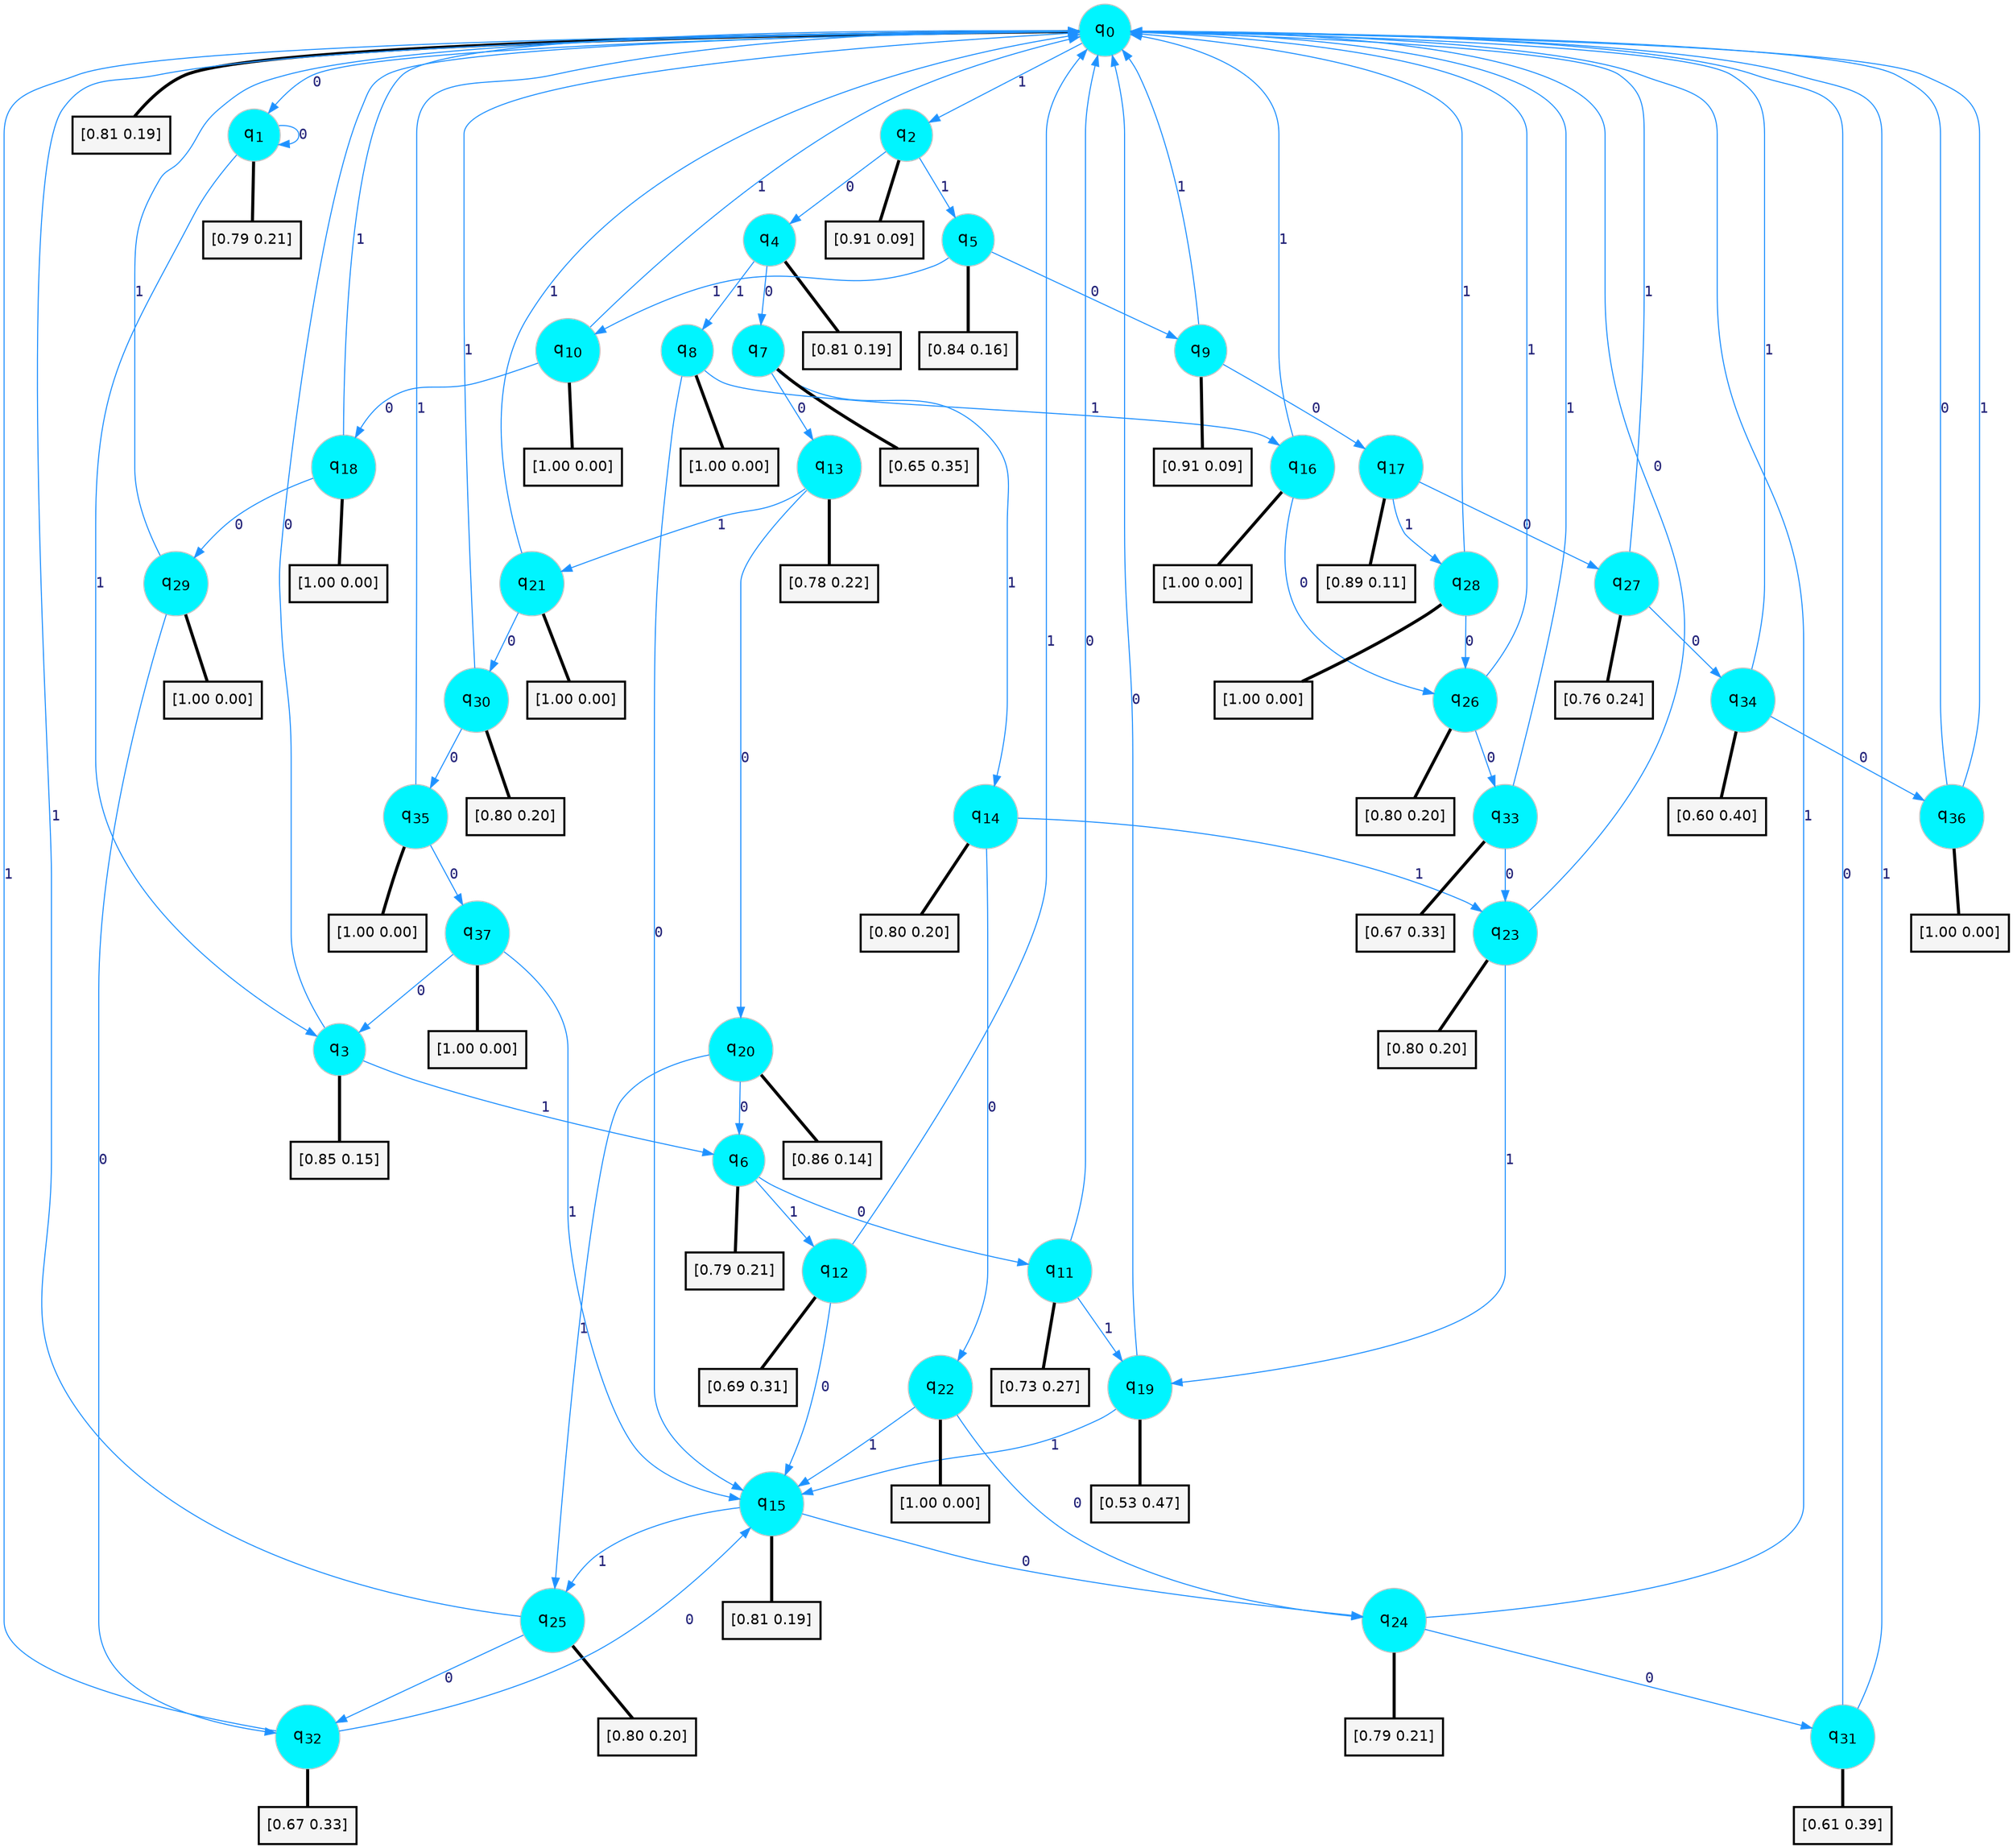 digraph G {
graph [
bgcolor=transparent, dpi=300, rankdir=TD, size="40,25"];
node [
color=gray, fillcolor=turquoise1, fontcolor=black, fontname=Helvetica, fontsize=16, fontweight=bold, shape=circle, style=filled];
edge [
arrowsize=1, color=dodgerblue1, fontcolor=midnightblue, fontname=courier, fontweight=bold, penwidth=1, style=solid, weight=20];
0[label=<q<SUB>0</SUB>>];
1[label=<q<SUB>1</SUB>>];
2[label=<q<SUB>2</SUB>>];
3[label=<q<SUB>3</SUB>>];
4[label=<q<SUB>4</SUB>>];
5[label=<q<SUB>5</SUB>>];
6[label=<q<SUB>6</SUB>>];
7[label=<q<SUB>7</SUB>>];
8[label=<q<SUB>8</SUB>>];
9[label=<q<SUB>9</SUB>>];
10[label=<q<SUB>10</SUB>>];
11[label=<q<SUB>11</SUB>>];
12[label=<q<SUB>12</SUB>>];
13[label=<q<SUB>13</SUB>>];
14[label=<q<SUB>14</SUB>>];
15[label=<q<SUB>15</SUB>>];
16[label=<q<SUB>16</SUB>>];
17[label=<q<SUB>17</SUB>>];
18[label=<q<SUB>18</SUB>>];
19[label=<q<SUB>19</SUB>>];
20[label=<q<SUB>20</SUB>>];
21[label=<q<SUB>21</SUB>>];
22[label=<q<SUB>22</SUB>>];
23[label=<q<SUB>23</SUB>>];
24[label=<q<SUB>24</SUB>>];
25[label=<q<SUB>25</SUB>>];
26[label=<q<SUB>26</SUB>>];
27[label=<q<SUB>27</SUB>>];
28[label=<q<SUB>28</SUB>>];
29[label=<q<SUB>29</SUB>>];
30[label=<q<SUB>30</SUB>>];
31[label=<q<SUB>31</SUB>>];
32[label=<q<SUB>32</SUB>>];
33[label=<q<SUB>33</SUB>>];
34[label=<q<SUB>34</SUB>>];
35[label=<q<SUB>35</SUB>>];
36[label=<q<SUB>36</SUB>>];
37[label=<q<SUB>37</SUB>>];
38[label="[0.81 0.19]", shape=box,fontcolor=black, fontname=Helvetica, fontsize=14, penwidth=2, fillcolor=whitesmoke,color=black];
39[label="[0.79 0.21]", shape=box,fontcolor=black, fontname=Helvetica, fontsize=14, penwidth=2, fillcolor=whitesmoke,color=black];
40[label="[0.91 0.09]", shape=box,fontcolor=black, fontname=Helvetica, fontsize=14, penwidth=2, fillcolor=whitesmoke,color=black];
41[label="[0.85 0.15]", shape=box,fontcolor=black, fontname=Helvetica, fontsize=14, penwidth=2, fillcolor=whitesmoke,color=black];
42[label="[0.81 0.19]", shape=box,fontcolor=black, fontname=Helvetica, fontsize=14, penwidth=2, fillcolor=whitesmoke,color=black];
43[label="[0.84 0.16]", shape=box,fontcolor=black, fontname=Helvetica, fontsize=14, penwidth=2, fillcolor=whitesmoke,color=black];
44[label="[0.79 0.21]", shape=box,fontcolor=black, fontname=Helvetica, fontsize=14, penwidth=2, fillcolor=whitesmoke,color=black];
45[label="[0.65 0.35]", shape=box,fontcolor=black, fontname=Helvetica, fontsize=14, penwidth=2, fillcolor=whitesmoke,color=black];
46[label="[1.00 0.00]", shape=box,fontcolor=black, fontname=Helvetica, fontsize=14, penwidth=2, fillcolor=whitesmoke,color=black];
47[label="[0.91 0.09]", shape=box,fontcolor=black, fontname=Helvetica, fontsize=14, penwidth=2, fillcolor=whitesmoke,color=black];
48[label="[1.00 0.00]", shape=box,fontcolor=black, fontname=Helvetica, fontsize=14, penwidth=2, fillcolor=whitesmoke,color=black];
49[label="[0.73 0.27]", shape=box,fontcolor=black, fontname=Helvetica, fontsize=14, penwidth=2, fillcolor=whitesmoke,color=black];
50[label="[0.69 0.31]", shape=box,fontcolor=black, fontname=Helvetica, fontsize=14, penwidth=2, fillcolor=whitesmoke,color=black];
51[label="[0.78 0.22]", shape=box,fontcolor=black, fontname=Helvetica, fontsize=14, penwidth=2, fillcolor=whitesmoke,color=black];
52[label="[0.80 0.20]", shape=box,fontcolor=black, fontname=Helvetica, fontsize=14, penwidth=2, fillcolor=whitesmoke,color=black];
53[label="[0.81 0.19]", shape=box,fontcolor=black, fontname=Helvetica, fontsize=14, penwidth=2, fillcolor=whitesmoke,color=black];
54[label="[1.00 0.00]", shape=box,fontcolor=black, fontname=Helvetica, fontsize=14, penwidth=2, fillcolor=whitesmoke,color=black];
55[label="[0.89 0.11]", shape=box,fontcolor=black, fontname=Helvetica, fontsize=14, penwidth=2, fillcolor=whitesmoke,color=black];
56[label="[1.00 0.00]", shape=box,fontcolor=black, fontname=Helvetica, fontsize=14, penwidth=2, fillcolor=whitesmoke,color=black];
57[label="[0.53 0.47]", shape=box,fontcolor=black, fontname=Helvetica, fontsize=14, penwidth=2, fillcolor=whitesmoke,color=black];
58[label="[0.86 0.14]", shape=box,fontcolor=black, fontname=Helvetica, fontsize=14, penwidth=2, fillcolor=whitesmoke,color=black];
59[label="[1.00 0.00]", shape=box,fontcolor=black, fontname=Helvetica, fontsize=14, penwidth=2, fillcolor=whitesmoke,color=black];
60[label="[1.00 0.00]", shape=box,fontcolor=black, fontname=Helvetica, fontsize=14, penwidth=2, fillcolor=whitesmoke,color=black];
61[label="[0.80 0.20]", shape=box,fontcolor=black, fontname=Helvetica, fontsize=14, penwidth=2, fillcolor=whitesmoke,color=black];
62[label="[0.79 0.21]", shape=box,fontcolor=black, fontname=Helvetica, fontsize=14, penwidth=2, fillcolor=whitesmoke,color=black];
63[label="[0.80 0.20]", shape=box,fontcolor=black, fontname=Helvetica, fontsize=14, penwidth=2, fillcolor=whitesmoke,color=black];
64[label="[0.80 0.20]", shape=box,fontcolor=black, fontname=Helvetica, fontsize=14, penwidth=2, fillcolor=whitesmoke,color=black];
65[label="[0.76 0.24]", shape=box,fontcolor=black, fontname=Helvetica, fontsize=14, penwidth=2, fillcolor=whitesmoke,color=black];
66[label="[1.00 0.00]", shape=box,fontcolor=black, fontname=Helvetica, fontsize=14, penwidth=2, fillcolor=whitesmoke,color=black];
67[label="[1.00 0.00]", shape=box,fontcolor=black, fontname=Helvetica, fontsize=14, penwidth=2, fillcolor=whitesmoke,color=black];
68[label="[0.80 0.20]", shape=box,fontcolor=black, fontname=Helvetica, fontsize=14, penwidth=2, fillcolor=whitesmoke,color=black];
69[label="[0.61 0.39]", shape=box,fontcolor=black, fontname=Helvetica, fontsize=14, penwidth=2, fillcolor=whitesmoke,color=black];
70[label="[0.67 0.33]", shape=box,fontcolor=black, fontname=Helvetica, fontsize=14, penwidth=2, fillcolor=whitesmoke,color=black];
71[label="[0.67 0.33]", shape=box,fontcolor=black, fontname=Helvetica, fontsize=14, penwidth=2, fillcolor=whitesmoke,color=black];
72[label="[0.60 0.40]", shape=box,fontcolor=black, fontname=Helvetica, fontsize=14, penwidth=2, fillcolor=whitesmoke,color=black];
73[label="[1.00 0.00]", shape=box,fontcolor=black, fontname=Helvetica, fontsize=14, penwidth=2, fillcolor=whitesmoke,color=black];
74[label="[1.00 0.00]", shape=box,fontcolor=black, fontname=Helvetica, fontsize=14, penwidth=2, fillcolor=whitesmoke,color=black];
75[label="[1.00 0.00]", shape=box,fontcolor=black, fontname=Helvetica, fontsize=14, penwidth=2, fillcolor=whitesmoke,color=black];
0->1 [label=0];
0->2 [label=1];
0->38 [arrowhead=none, penwidth=3,color=black];
1->1 [label=0];
1->3 [label=1];
1->39 [arrowhead=none, penwidth=3,color=black];
2->4 [label=0];
2->5 [label=1];
2->40 [arrowhead=none, penwidth=3,color=black];
3->0 [label=0];
3->6 [label=1];
3->41 [arrowhead=none, penwidth=3,color=black];
4->7 [label=0];
4->8 [label=1];
4->42 [arrowhead=none, penwidth=3,color=black];
5->9 [label=0];
5->10 [label=1];
5->43 [arrowhead=none, penwidth=3,color=black];
6->11 [label=0];
6->12 [label=1];
6->44 [arrowhead=none, penwidth=3,color=black];
7->13 [label=0];
7->14 [label=1];
7->45 [arrowhead=none, penwidth=3,color=black];
8->15 [label=0];
8->16 [label=1];
8->46 [arrowhead=none, penwidth=3,color=black];
9->17 [label=0];
9->0 [label=1];
9->47 [arrowhead=none, penwidth=3,color=black];
10->18 [label=0];
10->0 [label=1];
10->48 [arrowhead=none, penwidth=3,color=black];
11->0 [label=0];
11->19 [label=1];
11->49 [arrowhead=none, penwidth=3,color=black];
12->15 [label=0];
12->0 [label=1];
12->50 [arrowhead=none, penwidth=3,color=black];
13->20 [label=0];
13->21 [label=1];
13->51 [arrowhead=none, penwidth=3,color=black];
14->22 [label=0];
14->23 [label=1];
14->52 [arrowhead=none, penwidth=3,color=black];
15->24 [label=0];
15->25 [label=1];
15->53 [arrowhead=none, penwidth=3,color=black];
16->26 [label=0];
16->0 [label=1];
16->54 [arrowhead=none, penwidth=3,color=black];
17->27 [label=0];
17->28 [label=1];
17->55 [arrowhead=none, penwidth=3,color=black];
18->29 [label=0];
18->0 [label=1];
18->56 [arrowhead=none, penwidth=3,color=black];
19->0 [label=0];
19->15 [label=1];
19->57 [arrowhead=none, penwidth=3,color=black];
20->6 [label=0];
20->25 [label=1];
20->58 [arrowhead=none, penwidth=3,color=black];
21->30 [label=0];
21->0 [label=1];
21->59 [arrowhead=none, penwidth=3,color=black];
22->24 [label=0];
22->15 [label=1];
22->60 [arrowhead=none, penwidth=3,color=black];
23->0 [label=0];
23->19 [label=1];
23->61 [arrowhead=none, penwidth=3,color=black];
24->31 [label=0];
24->0 [label=1];
24->62 [arrowhead=none, penwidth=3,color=black];
25->32 [label=0];
25->0 [label=1];
25->63 [arrowhead=none, penwidth=3,color=black];
26->33 [label=0];
26->0 [label=1];
26->64 [arrowhead=none, penwidth=3,color=black];
27->34 [label=0];
27->0 [label=1];
27->65 [arrowhead=none, penwidth=3,color=black];
28->26 [label=0];
28->0 [label=1];
28->66 [arrowhead=none, penwidth=3,color=black];
29->32 [label=0];
29->0 [label=1];
29->67 [arrowhead=none, penwidth=3,color=black];
30->35 [label=0];
30->0 [label=1];
30->68 [arrowhead=none, penwidth=3,color=black];
31->0 [label=0];
31->0 [label=1];
31->69 [arrowhead=none, penwidth=3,color=black];
32->15 [label=0];
32->0 [label=1];
32->70 [arrowhead=none, penwidth=3,color=black];
33->23 [label=0];
33->0 [label=1];
33->71 [arrowhead=none, penwidth=3,color=black];
34->36 [label=0];
34->0 [label=1];
34->72 [arrowhead=none, penwidth=3,color=black];
35->37 [label=0];
35->0 [label=1];
35->73 [arrowhead=none, penwidth=3,color=black];
36->0 [label=0];
36->0 [label=1];
36->74 [arrowhead=none, penwidth=3,color=black];
37->3 [label=0];
37->15 [label=1];
37->75 [arrowhead=none, penwidth=3,color=black];
}

